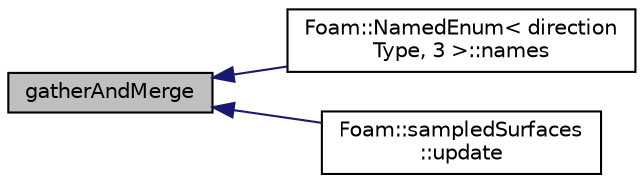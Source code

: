 digraph "gatherAndMerge"
{
  bgcolor="transparent";
  edge [fontname="Helvetica",fontsize="10",labelfontname="Helvetica",labelfontsize="10"];
  node [fontname="Helvetica",fontsize="10",shape=record];
  rankdir="LR";
  Node266 [label="gatherAndMerge",height=0.2,width=0.4,color="black", fillcolor="grey75", style="filled", fontcolor="black"];
  Node266 -> Node267 [dir="back",color="midnightblue",fontsize="10",style="solid",fontname="Helvetica"];
  Node267 [label="Foam::NamedEnum\< direction\lType, 3 \>::names",height=0.2,width=0.4,color="black",URL="$a27113.html#a7350da3a0edd92cd11e6c479c9967dc8"];
  Node266 -> Node268 [dir="back",color="midnightblue",fontsize="10",style="solid",fontname="Helvetica"];
  Node268 [label="Foam::sampledSurfaces\l::update",height=0.2,width=0.4,color="black",URL="$a30661.html#aa2aac016e2bf7b5bd2b271786c2791aa",tooltip="Update the surfaces as required and merge surface points (parallel). "];
}
